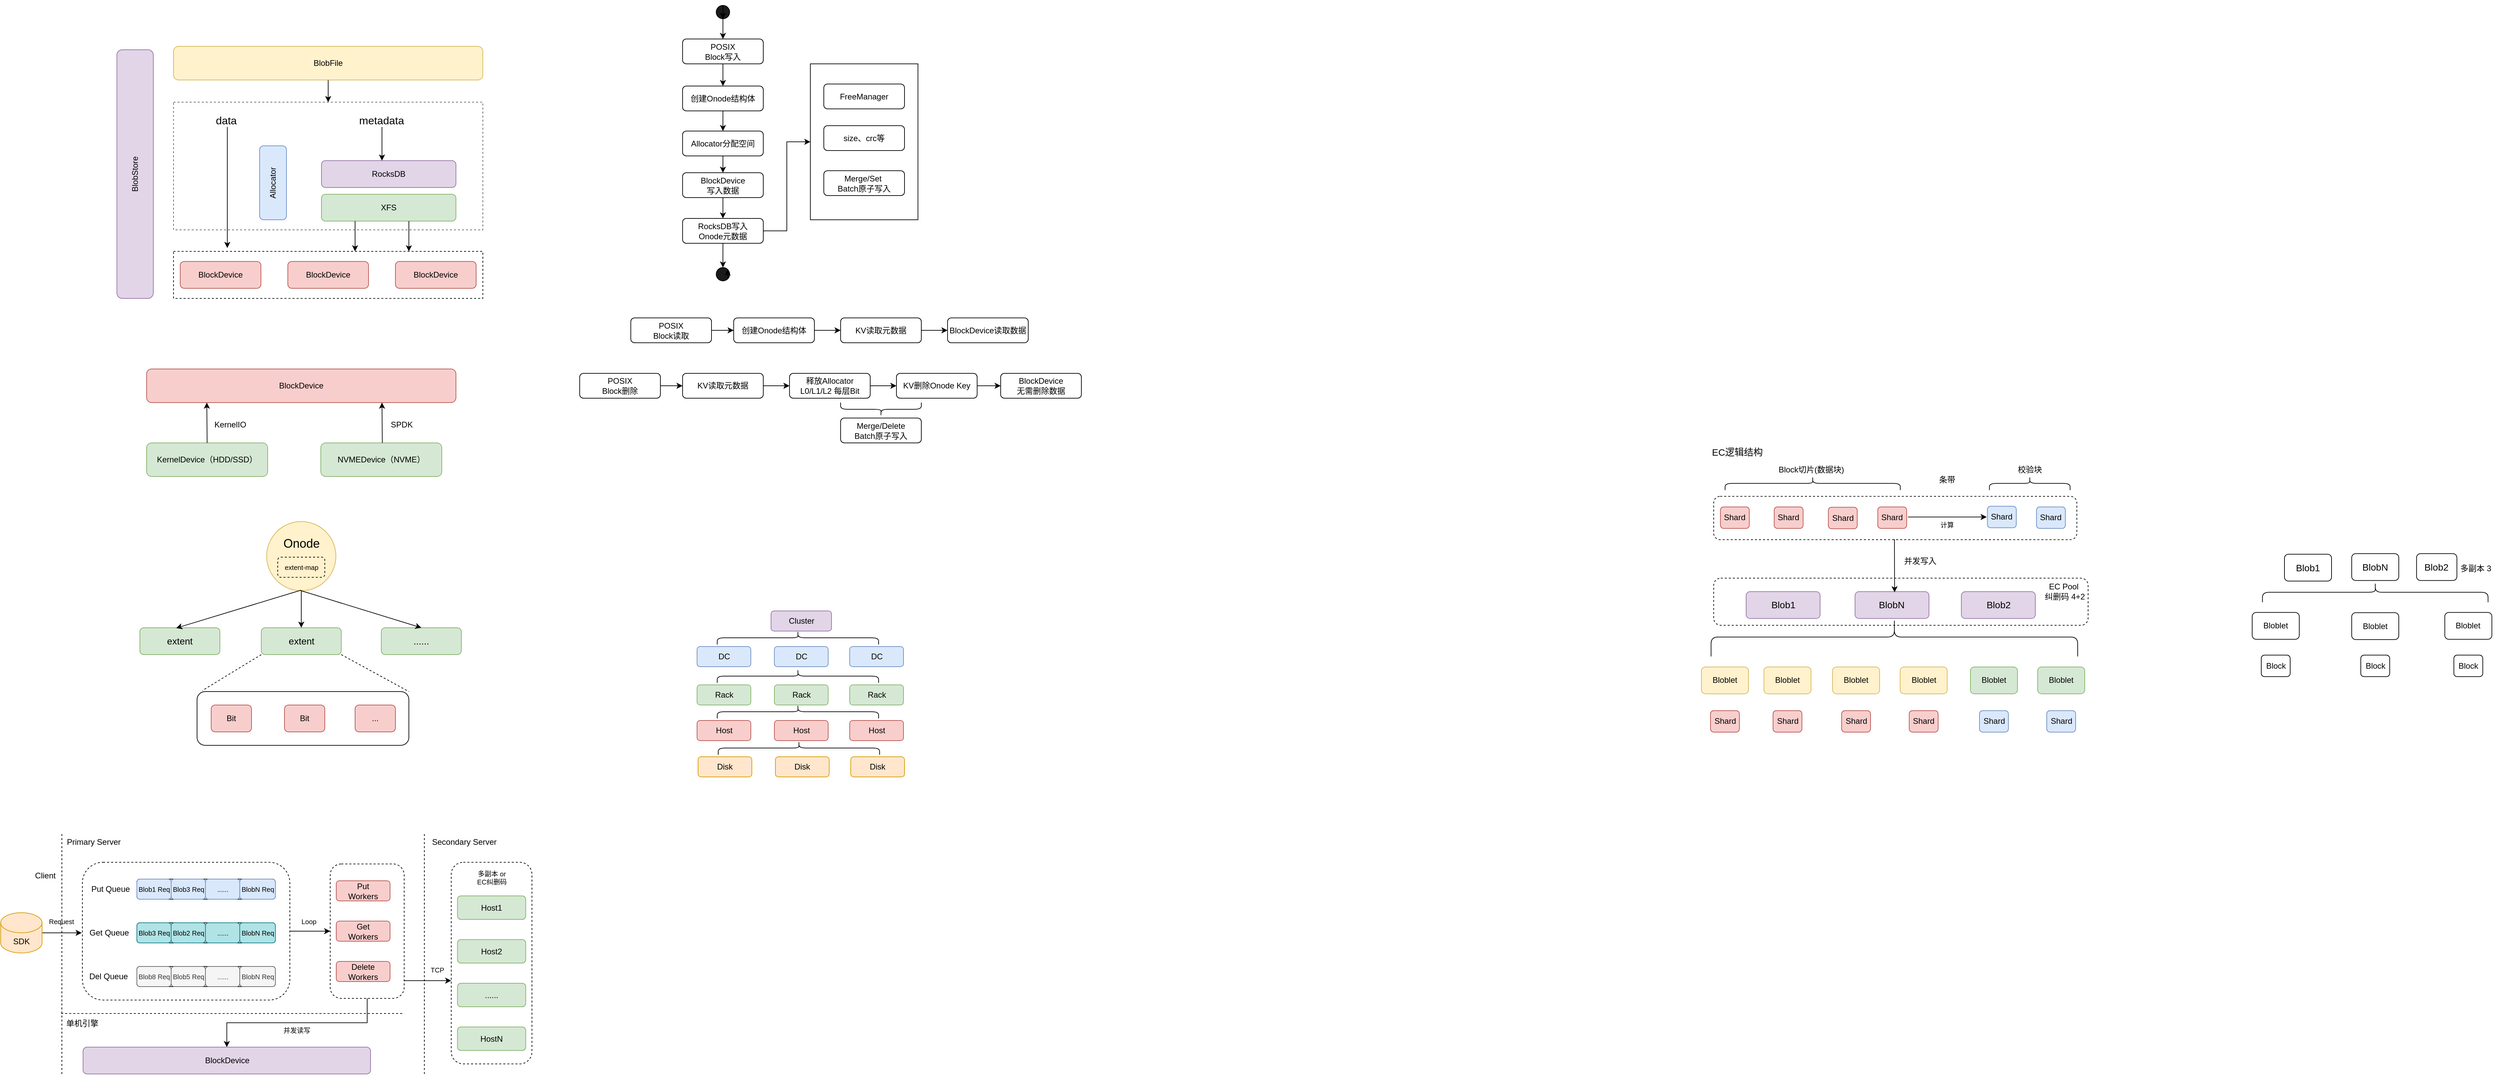 <mxfile version="24.7.1" type="github">
  <diagram name="第 1 页" id="hEk644xWBqWTwLnJDk1-">
    <mxGraphModel dx="1912" dy="1209" grid="0" gridSize="10" guides="1" tooltips="1" connect="1" arrows="1" fold="1" page="1" pageScale="1" pageWidth="827" pageHeight="1169" math="0" shadow="0">
      <root>
        <mxCell id="0" />
        <mxCell id="1" parent="0" />
        <mxCell id="mA4usco_O7YDniZOFgtf-1" value="BlockDevice" style="rounded=1;whiteSpace=wrap;html=1;fillColor=#f8cecc;strokeColor=#b85450;" parent="1" vertex="1">
          <mxGeometry x="280" y="400" width="120" height="40" as="geometry" />
        </mxCell>
        <mxCell id="mA4usco_O7YDniZOFgtf-3" value="BlockDevice" style="rounded=1;whiteSpace=wrap;html=1;fillColor=#f8cecc;strokeColor=#b85450;" parent="1" vertex="1">
          <mxGeometry x="440" y="400" width="120" height="40" as="geometry" />
        </mxCell>
        <mxCell id="mA4usco_O7YDniZOFgtf-4" value="BlockDevice" style="rounded=1;whiteSpace=wrap;html=1;fillColor=#f8cecc;strokeColor=#b85450;" parent="1" vertex="1">
          <mxGeometry x="600" y="400" width="120" height="40" as="geometry" />
        </mxCell>
        <mxCell id="mA4usco_O7YDniZOFgtf-5" value="" style="rounded=0;whiteSpace=wrap;html=1;fillColor=none;dashed=1;" parent="1" vertex="1">
          <mxGeometry x="270" y="385" width="460" height="70" as="geometry" />
        </mxCell>
        <mxCell id="mA4usco_O7YDniZOFgtf-6" value="" style="endArrow=classic;html=1;rounded=0;" parent="1" edge="1">
          <mxGeometry width="50" height="50" relative="1" as="geometry">
            <mxPoint x="350" y="200" as="sourcePoint" />
            <mxPoint x="350" y="380" as="targetPoint" />
          </mxGeometry>
        </mxCell>
        <mxCell id="mA4usco_O7YDniZOFgtf-7" value="Allocator" style="rounded=1;whiteSpace=wrap;html=1;fillColor=#dae8fc;strokeColor=#6c8ebf;rotation=-90;" parent="1" vertex="1">
          <mxGeometry x="363" y="263" width="110" height="40" as="geometry" />
        </mxCell>
        <mxCell id="mA4usco_O7YDniZOFgtf-9" value="RocksDB" style="rounded=1;whiteSpace=wrap;html=1;fillColor=#e1d5e7;strokeColor=#9673a6;" parent="1" vertex="1">
          <mxGeometry x="490" y="250" width="200" height="40" as="geometry" />
        </mxCell>
        <mxCell id="mA4usco_O7YDniZOFgtf-10" value="XFS" style="rounded=1;whiteSpace=wrap;html=1;fillColor=#d5e8d4;strokeColor=#82b366;" parent="1" vertex="1">
          <mxGeometry x="490" y="300" width="200" height="40" as="geometry" />
        </mxCell>
        <mxCell id="mA4usco_O7YDniZOFgtf-13" value="" style="endArrow=classic;html=1;rounded=0;" parent="1" edge="1">
          <mxGeometry width="50" height="50" relative="1" as="geometry">
            <mxPoint x="540" y="340" as="sourcePoint" />
            <mxPoint x="540" y="385" as="targetPoint" />
          </mxGeometry>
        </mxCell>
        <mxCell id="mA4usco_O7YDniZOFgtf-14" value="" style="endArrow=classic;html=1;rounded=0;" parent="1" edge="1">
          <mxGeometry width="50" height="50" relative="1" as="geometry">
            <mxPoint x="620" y="340" as="sourcePoint" />
            <mxPoint x="620" y="385" as="targetPoint" />
          </mxGeometry>
        </mxCell>
        <mxCell id="mA4usco_O7YDniZOFgtf-15" value="" style="endArrow=classic;html=1;rounded=0;" parent="1" edge="1">
          <mxGeometry width="50" height="50" relative="1" as="geometry">
            <mxPoint x="580" y="200" as="sourcePoint" />
            <mxPoint x="580" y="250" as="targetPoint" />
          </mxGeometry>
        </mxCell>
        <mxCell id="mA4usco_O7YDniZOFgtf-16" value="metadata" style="text;html=1;align=center;verticalAlign=middle;resizable=0;points=[];autosize=1;strokeColor=none;fillColor=none;fontSize=16;" parent="1" vertex="1">
          <mxGeometry x="534" y="175" width="90" height="30" as="geometry" />
        </mxCell>
        <mxCell id="mA4usco_O7YDniZOFgtf-17" value="data" style="text;html=1;align=center;verticalAlign=middle;resizable=0;points=[];autosize=1;strokeColor=none;fillColor=none;fontSize=16;" parent="1" vertex="1">
          <mxGeometry x="323" y="175" width="50" height="30" as="geometry" />
        </mxCell>
        <mxCell id="mA4usco_O7YDniZOFgtf-18" value="" style="rounded=0;whiteSpace=wrap;html=1;fillColor=none;dashed=1;fontColor=#333333;strokeColor=#666666;" parent="1" vertex="1">
          <mxGeometry x="270" y="163" width="460" height="190" as="geometry" />
        </mxCell>
        <mxCell id="mA4usco_O7YDniZOFgtf-21" value="" style="edgeStyle=orthogonalEdgeStyle;rounded=0;orthogonalLoop=1;jettySize=auto;html=1;" parent="1" source="mA4usco_O7YDniZOFgtf-19" target="mA4usco_O7YDniZOFgtf-18" edge="1">
          <mxGeometry relative="1" as="geometry" />
        </mxCell>
        <mxCell id="mA4usco_O7YDniZOFgtf-19" value="BlobFile" style="rounded=1;whiteSpace=wrap;html=1;fillColor=#fff2cc;strokeColor=#d6b656;" parent="1" vertex="1">
          <mxGeometry x="270" y="80" width="460" height="50" as="geometry" />
        </mxCell>
        <mxCell id="mA4usco_O7YDniZOFgtf-42" value="BlobStore" style="rounded=1;whiteSpace=wrap;html=1;rotation=-90;fillColor=#e1d5e7;strokeColor=#9673a6;" parent="1" vertex="1">
          <mxGeometry x="27.88" y="242.88" width="370" height="54.25" as="geometry" />
        </mxCell>
        <mxCell id="uBYIenyCoJej_w_-4nAD-5" value="BlockDevice" style="rounded=1;whiteSpace=wrap;html=1;fillColor=#f8cecc;strokeColor=#b85450;" parent="1" vertex="1">
          <mxGeometry x="230" y="560" width="460" height="50" as="geometry" />
        </mxCell>
        <mxCell id="uBYIenyCoJej_w_-4nAD-6" value="KernelDevice（HDD/SSD）" style="rounded=1;whiteSpace=wrap;html=1;fillColor=#d5e8d4;strokeColor=#82b366;" parent="1" vertex="1">
          <mxGeometry x="230" y="670" width="180" height="50" as="geometry" />
        </mxCell>
        <mxCell id="uBYIenyCoJej_w_-4nAD-7" value="NVMEDevice（NVME）" style="rounded=1;whiteSpace=wrap;html=1;fillColor=#d5e8d4;strokeColor=#82b366;" parent="1" vertex="1">
          <mxGeometry x="489" y="670" width="180" height="50" as="geometry" />
        </mxCell>
        <mxCell id="uBYIenyCoJej_w_-4nAD-12" value="" style="endArrow=classic;html=1;rounded=0;" parent="1" edge="1">
          <mxGeometry width="50" height="50" relative="1" as="geometry">
            <mxPoint x="320" y="670" as="sourcePoint" />
            <mxPoint x="319.5" y="610" as="targetPoint" />
          </mxGeometry>
        </mxCell>
        <mxCell id="uBYIenyCoJej_w_-4nAD-13" value="KernelIO" style="text;html=1;align=center;verticalAlign=middle;resizable=0;points=[];autosize=1;strokeColor=none;fillColor=none;" parent="1" vertex="1">
          <mxGeometry x="321" y="630" width="65" height="26" as="geometry" />
        </mxCell>
        <mxCell id="uBYIenyCoJej_w_-4nAD-14" value="" style="endArrow=classic;html=1;rounded=0;" parent="1" edge="1">
          <mxGeometry width="50" height="50" relative="1" as="geometry">
            <mxPoint x="580.5" y="670" as="sourcePoint" />
            <mxPoint x="580" y="610" as="targetPoint" />
          </mxGeometry>
        </mxCell>
        <mxCell id="uBYIenyCoJej_w_-4nAD-15" value="SPDK" style="text;html=1;align=center;verticalAlign=middle;resizable=0;points=[];autosize=1;strokeColor=none;fillColor=none;" parent="1" vertex="1">
          <mxGeometry x="579" y="628" width="60" height="30" as="geometry" />
        </mxCell>
        <mxCell id="uBYIenyCoJej_w_-4nAD-18" value="" style="ellipse;whiteSpace=wrap;html=1;aspect=fixed;fillColor=#fff2cc;strokeColor=#d6b656;" parent="1" vertex="1">
          <mxGeometry x="408.5" y="787" width="103" height="103" as="geometry" />
        </mxCell>
        <mxCell id="uBYIenyCoJej_w_-4nAD-19" value="extent-map" style="text;html=1;align=center;verticalAlign=middle;resizable=0;points=[];autosize=1;strokeColor=default;fillColor=none;dashed=1;fontSize=10;rounded=1;" parent="1" vertex="1">
          <mxGeometry x="425" y="840" width="70" height="30" as="geometry" />
        </mxCell>
        <mxCell id="uBYIenyCoJej_w_-4nAD-21" value="extent" style="rounded=1;whiteSpace=wrap;html=1;fontSize=14;fillColor=#d5e8d4;strokeColor=#82b366;" parent="1" vertex="1">
          <mxGeometry x="220" y="945" width="119" height="40" as="geometry" />
        </mxCell>
        <mxCell id="uBYIenyCoJej_w_-4nAD-22" value="extent" style="rounded=1;whiteSpace=wrap;html=1;fontSize=14;fillColor=#d5e8d4;strokeColor=#82b366;" parent="1" vertex="1">
          <mxGeometry x="400.5" y="945" width="119" height="40" as="geometry" />
        </mxCell>
        <mxCell id="uBYIenyCoJej_w_-4nAD-23" value="......" style="rounded=1;whiteSpace=wrap;html=1;fontSize=14;fillColor=#d5e8d4;strokeColor=#82b366;" parent="1" vertex="1">
          <mxGeometry x="579" y="945" width="119" height="40" as="geometry" />
        </mxCell>
        <mxCell id="uBYIenyCoJej_w_-4nAD-24" value="" style="endArrow=classic;html=1;rounded=0;entryX=0.454;entryY=0.013;entryDx=0;entryDy=0;entryPerimeter=0;" parent="1" target="uBYIenyCoJej_w_-4nAD-21" edge="1">
          <mxGeometry width="50" height="50" relative="1" as="geometry">
            <mxPoint x="460" y="889" as="sourcePoint" />
            <mxPoint x="530" y="800" as="targetPoint" />
          </mxGeometry>
        </mxCell>
        <mxCell id="uBYIenyCoJej_w_-4nAD-25" value="" style="endArrow=classic;html=1;rounded=0;exitX=0.5;exitY=1;exitDx=0;exitDy=0;" parent="1" source="uBYIenyCoJej_w_-4nAD-18" target="uBYIenyCoJej_w_-4nAD-22" edge="1">
          <mxGeometry width="50" height="50" relative="1" as="geometry">
            <mxPoint x="480" y="850" as="sourcePoint" />
            <mxPoint x="530" y="800" as="targetPoint" />
          </mxGeometry>
        </mxCell>
        <mxCell id="uBYIenyCoJej_w_-4nAD-26" value="" style="endArrow=classic;html=1;rounded=0;entryX=0.5;entryY=0;entryDx=0;entryDy=0;exitX=0.5;exitY=1;exitDx=0;exitDy=0;" parent="1" source="uBYIenyCoJej_w_-4nAD-18" target="uBYIenyCoJej_w_-4nAD-23" edge="1">
          <mxGeometry width="50" height="50" relative="1" as="geometry">
            <mxPoint x="480" y="850" as="sourcePoint" />
            <mxPoint x="530" y="800" as="targetPoint" />
          </mxGeometry>
        </mxCell>
        <mxCell id="uBYIenyCoJej_w_-4nAD-27" value="" style="rounded=1;whiteSpace=wrap;html=1;fillColor=none;" parent="1" vertex="1">
          <mxGeometry x="305" y="1040" width="315" height="80" as="geometry" />
        </mxCell>
        <mxCell id="uBYIenyCoJej_w_-4nAD-28" style="edgeStyle=orthogonalEdgeStyle;rounded=0;orthogonalLoop=1;jettySize=auto;html=1;exitX=0.5;exitY=1;exitDx=0;exitDy=0;" parent="1" source="uBYIenyCoJej_w_-4nAD-27" target="uBYIenyCoJej_w_-4nAD-27" edge="1">
          <mxGeometry relative="1" as="geometry" />
        </mxCell>
        <mxCell id="uBYIenyCoJej_w_-4nAD-29" value="Bit" style="rounded=1;whiteSpace=wrap;html=1;fillColor=#f8cecc;strokeColor=#b85450;" parent="1" vertex="1">
          <mxGeometry x="326" y="1060" width="60" height="40" as="geometry" />
        </mxCell>
        <mxCell id="uBYIenyCoJej_w_-4nAD-30" value="Bit" style="rounded=1;whiteSpace=wrap;html=1;fillColor=#f8cecc;strokeColor=#b85450;" parent="1" vertex="1">
          <mxGeometry x="435" y="1060" width="60" height="40" as="geometry" />
        </mxCell>
        <mxCell id="uBYIenyCoJej_w_-4nAD-31" value="..." style="rounded=1;whiteSpace=wrap;html=1;fillColor=#f8cecc;strokeColor=#b85450;" parent="1" vertex="1">
          <mxGeometry x="540" y="1060" width="60" height="40" as="geometry" />
        </mxCell>
        <mxCell id="uBYIenyCoJej_w_-4nAD-32" value="" style="endArrow=none;html=1;rounded=0;entryX=0.025;entryY=-0.019;entryDx=0;entryDy=0;entryPerimeter=0;exitX=0;exitY=1;exitDx=0;exitDy=0;dashed=1;" parent="1" source="uBYIenyCoJej_w_-4nAD-22" target="uBYIenyCoJej_w_-4nAD-27" edge="1">
          <mxGeometry width="50" height="50" relative="1" as="geometry">
            <mxPoint x="480" y="850" as="sourcePoint" />
            <mxPoint x="530" y="800" as="targetPoint" />
          </mxGeometry>
        </mxCell>
        <mxCell id="uBYIenyCoJej_w_-4nAD-33" value="" style="endArrow=none;html=1;rounded=0;entryX=1;entryY=0;entryDx=0;entryDy=0;exitX=1;exitY=1;exitDx=0;exitDy=0;dashed=1;" parent="1" source="uBYIenyCoJej_w_-4nAD-22" target="uBYIenyCoJej_w_-4nAD-27" edge="1">
          <mxGeometry width="50" height="50" relative="1" as="geometry">
            <mxPoint x="480" y="850" as="sourcePoint" />
            <mxPoint x="530" y="800" as="targetPoint" />
          </mxGeometry>
        </mxCell>
        <mxCell id="uBYIenyCoJej_w_-4nAD-34" value="Onode" style="text;html=1;align=center;verticalAlign=middle;resizable=0;points=[];autosize=1;strokeColor=none;fillColor=none;fontSize=18;" parent="1" vertex="1">
          <mxGeometry x="420" y="800" width="80" height="40" as="geometry" />
        </mxCell>
        <mxCell id="uBYIenyCoJej_w_-4nAD-37" value="" style="edgeStyle=orthogonalEdgeStyle;rounded=0;orthogonalLoop=1;jettySize=auto;html=1;" parent="1" source="uBYIenyCoJej_w_-4nAD-35" target="uBYIenyCoJej_w_-4nAD-36" edge="1">
          <mxGeometry relative="1" as="geometry" />
        </mxCell>
        <mxCell id="uBYIenyCoJej_w_-4nAD-35" value="POSIX&lt;div&gt;Block写入&lt;/div&gt;" style="rounded=1;whiteSpace=wrap;html=1;fillColor=none;" parent="1" vertex="1">
          <mxGeometry x="1027" y="69.01" width="120" height="37" as="geometry" />
        </mxCell>
        <mxCell id="uBYIenyCoJej_w_-4nAD-41" value="" style="edgeStyle=orthogonalEdgeStyle;rounded=0;orthogonalLoop=1;jettySize=auto;html=1;" parent="1" source="uBYIenyCoJej_w_-4nAD-36" target="uBYIenyCoJej_w_-4nAD-40" edge="1">
          <mxGeometry relative="1" as="geometry" />
        </mxCell>
        <mxCell id="uBYIenyCoJej_w_-4nAD-36" value="创建Onode结构体" style="rounded=1;whiteSpace=wrap;html=1;fillColor=none;" parent="1" vertex="1">
          <mxGeometry x="1027" y="139.01" width="120" height="37" as="geometry" />
        </mxCell>
        <mxCell id="uBYIenyCoJej_w_-4nAD-43" value="" style="edgeStyle=orthogonalEdgeStyle;rounded=0;orthogonalLoop=1;jettySize=auto;html=1;" parent="1" source="uBYIenyCoJej_w_-4nAD-38" target="uBYIenyCoJej_w_-4nAD-39" edge="1">
          <mxGeometry relative="1" as="geometry" />
        </mxCell>
        <mxCell id="uBYIenyCoJej_w_-4nAD-38" value="BlockDevice&lt;div&gt;写入数据&lt;/div&gt;" style="rounded=1;whiteSpace=wrap;html=1;fillColor=none;" parent="1" vertex="1">
          <mxGeometry x="1027" y="268.01" width="120" height="37" as="geometry" />
        </mxCell>
        <mxCell id="uBYIenyCoJej_w_-4nAD-50" value="" style="edgeStyle=orthogonalEdgeStyle;rounded=0;orthogonalLoop=1;jettySize=auto;html=1;" parent="1" source="uBYIenyCoJej_w_-4nAD-39" target="uBYIenyCoJej_w_-4nAD-49" edge="1">
          <mxGeometry relative="1" as="geometry" />
        </mxCell>
        <mxCell id="uBYIenyCoJej_w_-4nAD-56" value="" style="edgeStyle=orthogonalEdgeStyle;rounded=0;orthogonalLoop=1;jettySize=auto;html=1;" parent="1" source="uBYIenyCoJej_w_-4nAD-39" target="uBYIenyCoJej_w_-4nAD-55" edge="1">
          <mxGeometry relative="1" as="geometry" />
        </mxCell>
        <mxCell id="uBYIenyCoJej_w_-4nAD-39" value="RocksDB写入&lt;div&gt;Onode元数据&lt;/div&gt;" style="rounded=1;whiteSpace=wrap;html=1;fillColor=none;" parent="1" vertex="1">
          <mxGeometry x="1027" y="336.01" width="120" height="37" as="geometry" />
        </mxCell>
        <mxCell id="uBYIenyCoJej_w_-4nAD-42" value="" style="edgeStyle=orthogonalEdgeStyle;rounded=0;orthogonalLoop=1;jettySize=auto;html=1;" parent="1" source="uBYIenyCoJej_w_-4nAD-40" target="uBYIenyCoJej_w_-4nAD-38" edge="1">
          <mxGeometry relative="1" as="geometry" />
        </mxCell>
        <mxCell id="uBYIenyCoJej_w_-4nAD-40" value="Allocator分配空间" style="rounded=1;whiteSpace=wrap;html=1;fillColor=none;" parent="1" vertex="1">
          <mxGeometry x="1027" y="206.01" width="120" height="37" as="geometry" />
        </mxCell>
        <mxCell id="uBYIenyCoJej_w_-4nAD-48" style="edgeStyle=orthogonalEdgeStyle;rounded=0;orthogonalLoop=1;jettySize=auto;html=1;exitX=0.5;exitY=1;exitDx=0;exitDy=0;entryX=0.5;entryY=0;entryDx=0;entryDy=0;" parent="1" source="uBYIenyCoJej_w_-4nAD-44" target="uBYIenyCoJej_w_-4nAD-35" edge="1">
          <mxGeometry relative="1" as="geometry" />
        </mxCell>
        <mxCell id="uBYIenyCoJej_w_-4nAD-44" value="" style="ellipse;whiteSpace=wrap;html=1;aspect=fixed;fillColor=#1A1A1A;" parent="1" vertex="1">
          <mxGeometry x="1077" y="19.01" width="20" height="20" as="geometry" />
        </mxCell>
        <mxCell id="uBYIenyCoJej_w_-4nAD-45" style="edgeStyle=orthogonalEdgeStyle;rounded=0;orthogonalLoop=1;jettySize=auto;html=1;exitX=0.5;exitY=0;exitDx=0;exitDy=0;entryX=0.5;entryY=1;entryDx=0;entryDy=0;" parent="1" source="uBYIenyCoJej_w_-4nAD-44" target="uBYIenyCoJej_w_-4nAD-44" edge="1">
          <mxGeometry relative="1" as="geometry">
            <Array as="points">
              <mxPoint x="1087" y="39.01" />
              <mxPoint x="1087" y="39.01" />
            </Array>
          </mxGeometry>
        </mxCell>
        <mxCell id="uBYIenyCoJej_w_-4nAD-49" value="" style="ellipse;whiteSpace=wrap;html=1;aspect=fixed;fillColor=#1A1A1A;" parent="1" vertex="1">
          <mxGeometry x="1077" y="409.01" width="20" height="20" as="geometry" />
        </mxCell>
        <mxCell id="uBYIenyCoJej_w_-4nAD-51" style="edgeStyle=orthogonalEdgeStyle;rounded=0;orthogonalLoop=1;jettySize=auto;html=1;exitX=1;exitY=1;exitDx=0;exitDy=0;entryX=1;entryY=0;entryDx=0;entryDy=0;" parent="1" source="uBYIenyCoJej_w_-4nAD-49" target="uBYIenyCoJej_w_-4nAD-49" edge="1">
          <mxGeometry relative="1" as="geometry" />
        </mxCell>
        <mxCell id="uBYIenyCoJej_w_-4nAD-52" value="FreeManager" style="rounded=1;whiteSpace=wrap;html=1;fillColor=none;" parent="1" vertex="1">
          <mxGeometry x="1237" y="136.01" width="120" height="37" as="geometry" />
        </mxCell>
        <mxCell id="uBYIenyCoJej_w_-4nAD-53" value="size、crc等" style="rounded=1;whiteSpace=wrap;html=1;fillColor=none;" parent="1" vertex="1">
          <mxGeometry x="1237" y="198.01" width="120" height="37" as="geometry" />
        </mxCell>
        <mxCell id="uBYIenyCoJej_w_-4nAD-54" value="Merge/Set&amp;nbsp;&lt;div&gt;Batch原子写入&lt;/div&gt;" style="rounded=1;whiteSpace=wrap;html=1;fillColor=none;" parent="1" vertex="1">
          <mxGeometry x="1237" y="265.01" width="120" height="37" as="geometry" />
        </mxCell>
        <mxCell id="uBYIenyCoJej_w_-4nAD-55" value="" style="rounded=0;whiteSpace=wrap;html=1;fillColor=none;" parent="1" vertex="1">
          <mxGeometry x="1217" y="106.01" width="160" height="232" as="geometry" />
        </mxCell>
        <mxCell id="uBYIenyCoJej_w_-4nAD-61" value="" style="edgeStyle=orthogonalEdgeStyle;rounded=0;orthogonalLoop=1;jettySize=auto;html=1;" parent="1" source="uBYIenyCoJej_w_-4nAD-57" target="uBYIenyCoJej_w_-4nAD-58" edge="1">
          <mxGeometry relative="1" as="geometry" />
        </mxCell>
        <mxCell id="uBYIenyCoJej_w_-4nAD-57" value="POSIX&lt;div&gt;Block读取&lt;/div&gt;" style="rounded=1;whiteSpace=wrap;html=1;fillColor=none;" parent="1" vertex="1">
          <mxGeometry x="950" y="484.01" width="120" height="37" as="geometry" />
        </mxCell>
        <mxCell id="uBYIenyCoJej_w_-4nAD-62" value="" style="edgeStyle=orthogonalEdgeStyle;rounded=0;orthogonalLoop=1;jettySize=auto;html=1;" parent="1" source="uBYIenyCoJej_w_-4nAD-58" target="uBYIenyCoJej_w_-4nAD-59" edge="1">
          <mxGeometry relative="1" as="geometry" />
        </mxCell>
        <mxCell id="uBYIenyCoJej_w_-4nAD-58" value="创建Onode结构体" style="rounded=1;whiteSpace=wrap;html=1;fillColor=none;" parent="1" vertex="1">
          <mxGeometry x="1103" y="484.01" width="120" height="37" as="geometry" />
        </mxCell>
        <mxCell id="uBYIenyCoJej_w_-4nAD-63" value="" style="edgeStyle=orthogonalEdgeStyle;rounded=0;orthogonalLoop=1;jettySize=auto;html=1;" parent="1" source="uBYIenyCoJej_w_-4nAD-59" target="uBYIenyCoJej_w_-4nAD-60" edge="1">
          <mxGeometry relative="1" as="geometry" />
        </mxCell>
        <mxCell id="uBYIenyCoJej_w_-4nAD-59" value="KV读取元数据" style="rounded=1;whiteSpace=wrap;html=1;fillColor=none;" parent="1" vertex="1">
          <mxGeometry x="1262" y="484.01" width="120" height="37" as="geometry" />
        </mxCell>
        <mxCell id="uBYIenyCoJej_w_-4nAD-60" value="BlockDevice读取数据" style="rounded=1;whiteSpace=wrap;html=1;fillColor=none;" parent="1" vertex="1">
          <mxGeometry x="1421" y="484.01" width="120" height="37" as="geometry" />
        </mxCell>
        <mxCell id="qF25KTgNBB7xR8GcAoYN-1" value="Cluster" style="rounded=1;whiteSpace=wrap;html=1;fillColor=#e1d5e7;strokeColor=#9673a6;" parent="1" vertex="1">
          <mxGeometry x="1158.5" y="920" width="90" height="30" as="geometry" />
        </mxCell>
        <mxCell id="qF25KTgNBB7xR8GcAoYN-2" value="DC" style="rounded=1;whiteSpace=wrap;html=1;fillColor=#dae8fc;strokeColor=#6c8ebf;" parent="1" vertex="1">
          <mxGeometry x="1048.5" y="973" width="80" height="30" as="geometry" />
        </mxCell>
        <mxCell id="qF25KTgNBB7xR8GcAoYN-4" value="DC" style="rounded=1;whiteSpace=wrap;html=1;fillColor=#dae8fc;strokeColor=#6c8ebf;" parent="1" vertex="1">
          <mxGeometry x="1163.5" y="973" width="80" height="30" as="geometry" />
        </mxCell>
        <mxCell id="qF25KTgNBB7xR8GcAoYN-5" value="DC" style="rounded=1;whiteSpace=wrap;html=1;fillColor=#dae8fc;strokeColor=#6c8ebf;" parent="1" vertex="1">
          <mxGeometry x="1275.5" y="973" width="80" height="30" as="geometry" />
        </mxCell>
        <mxCell id="qF25KTgNBB7xR8GcAoYN-6" value="" style="shape=curlyBracket;whiteSpace=wrap;html=1;rounded=1;labelPosition=left;verticalLabelPosition=middle;align=right;verticalAlign=middle;rotation=90;" parent="1" vertex="1">
          <mxGeometry x="1188.5" y="840" width="20" height="240" as="geometry" />
        </mxCell>
        <mxCell id="qF25KTgNBB7xR8GcAoYN-7" value="Rack" style="rounded=1;whiteSpace=wrap;html=1;fillColor=#d5e8d4;strokeColor=#82b366;" parent="1" vertex="1">
          <mxGeometry x="1048.5" y="1030" width="80" height="30" as="geometry" />
        </mxCell>
        <mxCell id="qF25KTgNBB7xR8GcAoYN-8" value="Rack" style="rounded=1;whiteSpace=wrap;html=1;fillColor=#d5e8d4;strokeColor=#82b366;" parent="1" vertex="1">
          <mxGeometry x="1163.5" y="1030" width="80" height="30" as="geometry" />
        </mxCell>
        <mxCell id="qF25KTgNBB7xR8GcAoYN-9" value="Rack" style="rounded=1;whiteSpace=wrap;html=1;fillColor=#d5e8d4;strokeColor=#82b366;" parent="1" vertex="1">
          <mxGeometry x="1275.5" y="1030" width="80" height="30" as="geometry" />
        </mxCell>
        <mxCell id="qF25KTgNBB7xR8GcAoYN-10" value="" style="shape=curlyBracket;whiteSpace=wrap;html=1;rounded=1;labelPosition=left;verticalLabelPosition=middle;align=right;verticalAlign=middle;rotation=90;" parent="1" vertex="1">
          <mxGeometry x="1188.5" y="897" width="20" height="240" as="geometry" />
        </mxCell>
        <mxCell id="qF25KTgNBB7xR8GcAoYN-11" value="Host" style="rounded=1;whiteSpace=wrap;html=1;fillColor=#f8cecc;strokeColor=#b85450;" parent="1" vertex="1">
          <mxGeometry x="1048.5" y="1083" width="80" height="30" as="geometry" />
        </mxCell>
        <mxCell id="qF25KTgNBB7xR8GcAoYN-12" value="Host" style="rounded=1;whiteSpace=wrap;html=1;fillColor=#f8cecc;strokeColor=#b85450;" parent="1" vertex="1">
          <mxGeometry x="1163.5" y="1083" width="80" height="30" as="geometry" />
        </mxCell>
        <mxCell id="qF25KTgNBB7xR8GcAoYN-13" value="Host" style="rounded=1;whiteSpace=wrap;html=1;fillColor=#f8cecc;strokeColor=#b85450;" parent="1" vertex="1">
          <mxGeometry x="1275.5" y="1083" width="80" height="30" as="geometry" />
        </mxCell>
        <mxCell id="qF25KTgNBB7xR8GcAoYN-14" value="" style="shape=curlyBracket;whiteSpace=wrap;html=1;rounded=1;labelPosition=left;verticalLabelPosition=middle;align=right;verticalAlign=middle;rotation=90;" parent="1" vertex="1">
          <mxGeometry x="1188.5" y="950" width="20" height="240" as="geometry" />
        </mxCell>
        <mxCell id="qF25KTgNBB7xR8GcAoYN-15" value="Disk" style="rounded=1;whiteSpace=wrap;html=1;fillColor=#ffe6cc;strokeColor=#d79b00;" parent="1" vertex="1">
          <mxGeometry x="1050" y="1137" width="80" height="30" as="geometry" />
        </mxCell>
        <mxCell id="qF25KTgNBB7xR8GcAoYN-16" value="Disk" style="rounded=1;whiteSpace=wrap;html=1;fillColor=#ffe6cc;strokeColor=#d79b00;" parent="1" vertex="1">
          <mxGeometry x="1165" y="1137" width="80" height="30" as="geometry" />
        </mxCell>
        <mxCell id="qF25KTgNBB7xR8GcAoYN-17" value="Disk" style="rounded=1;whiteSpace=wrap;html=1;fillColor=#ffe6cc;strokeColor=#d79b00;" parent="1" vertex="1">
          <mxGeometry x="1277" y="1137" width="80" height="30" as="geometry" />
        </mxCell>
        <mxCell id="qF25KTgNBB7xR8GcAoYN-18" value="" style="shape=curlyBracket;whiteSpace=wrap;html=1;rounded=1;labelPosition=left;verticalLabelPosition=middle;align=right;verticalAlign=middle;rotation=90;" parent="1" vertex="1">
          <mxGeometry x="1190" y="1004" width="20" height="240" as="geometry" />
        </mxCell>
        <mxCell id="qF25KTgNBB7xR8GcAoYN-19" value="" style="edgeStyle=orthogonalEdgeStyle;rounded=0;orthogonalLoop=1;jettySize=auto;html=1;" parent="1" source="qF25KTgNBB7xR8GcAoYN-20" target="qF25KTgNBB7xR8GcAoYN-22" edge="1">
          <mxGeometry relative="1" as="geometry" />
        </mxCell>
        <mxCell id="qF25KTgNBB7xR8GcAoYN-20" value="POSIX&lt;div&gt;Block删除&lt;/div&gt;" style="rounded=1;whiteSpace=wrap;html=1;fillColor=none;" parent="1" vertex="1">
          <mxGeometry x="874" y="566.5" width="120" height="37" as="geometry" />
        </mxCell>
        <mxCell id="qF25KTgNBB7xR8GcAoYN-21" value="" style="edgeStyle=orthogonalEdgeStyle;rounded=0;orthogonalLoop=1;jettySize=auto;html=1;" parent="1" source="qF25KTgNBB7xR8GcAoYN-22" target="qF25KTgNBB7xR8GcAoYN-24" edge="1">
          <mxGeometry relative="1" as="geometry" />
        </mxCell>
        <mxCell id="qF25KTgNBB7xR8GcAoYN-22" value="KV读取元数据" style="rounded=1;whiteSpace=wrap;html=1;fillColor=none;" parent="1" vertex="1">
          <mxGeometry x="1027" y="566.5" width="120" height="37" as="geometry" />
        </mxCell>
        <mxCell id="qF25KTgNBB7xR8GcAoYN-23" value="" style="edgeStyle=orthogonalEdgeStyle;rounded=0;orthogonalLoop=1;jettySize=auto;html=1;" parent="1" source="qF25KTgNBB7xR8GcAoYN-24" target="qF25KTgNBB7xR8GcAoYN-25" edge="1">
          <mxGeometry relative="1" as="geometry" />
        </mxCell>
        <mxCell id="qF25KTgNBB7xR8GcAoYN-24" value="释放Allocator&lt;div&gt;L0/L1/L2 每层Bit&lt;/div&gt;" style="rounded=1;whiteSpace=wrap;html=1;fillColor=none;" parent="1" vertex="1">
          <mxGeometry x="1186" y="566.5" width="120" height="37" as="geometry" />
        </mxCell>
        <mxCell id="qF25KTgNBB7xR8GcAoYN-30" value="" style="edgeStyle=orthogonalEdgeStyle;rounded=0;orthogonalLoop=1;jettySize=auto;html=1;" parent="1" source="qF25KTgNBB7xR8GcAoYN-25" target="qF25KTgNBB7xR8GcAoYN-27" edge="1">
          <mxGeometry relative="1" as="geometry" />
        </mxCell>
        <mxCell id="qF25KTgNBB7xR8GcAoYN-25" value="KV删除Onode Key" style="rounded=1;whiteSpace=wrap;html=1;fillColor=none;" parent="1" vertex="1">
          <mxGeometry x="1345" y="566.5" width="120" height="37" as="geometry" />
        </mxCell>
        <mxCell id="qF25KTgNBB7xR8GcAoYN-27" value="BlockDevice&lt;div&gt;无需删除数据&lt;/div&gt;" style="rounded=1;whiteSpace=wrap;html=1;fillColor=none;" parent="1" vertex="1">
          <mxGeometry x="1500" y="566.5" width="120" height="37" as="geometry" />
        </mxCell>
        <mxCell id="qF25KTgNBB7xR8GcAoYN-28" value="" style="shape=curlyBracket;whiteSpace=wrap;html=1;rounded=1;flipH=1;labelPosition=right;verticalLabelPosition=middle;align=left;verticalAlign=middle;rotation=90;" parent="1" vertex="1">
          <mxGeometry x="1312" y="560" width="20" height="120" as="geometry" />
        </mxCell>
        <mxCell id="qF25KTgNBB7xR8GcAoYN-29" value="Merge/Delete&lt;div&gt;Batch原子写入&lt;/div&gt;" style="rounded=1;whiteSpace=wrap;html=1;fillColor=none;" parent="1" vertex="1">
          <mxGeometry x="1262" y="633" width="120" height="37" as="geometry" />
        </mxCell>
        <mxCell id="u47Wq5W3U5I5WtXVGjhD-43" value="" style="edgeStyle=orthogonalEdgeStyle;rounded=0;orthogonalLoop=1;jettySize=auto;html=1;" edge="1" parent="1" source="u47Wq5W3U5I5WtXVGjhD-3" target="u47Wq5W3U5I5WtXVGjhD-41">
          <mxGeometry relative="1" as="geometry" />
        </mxCell>
        <mxCell id="u47Wq5W3U5I5WtXVGjhD-3" value="SDK" style="shape=cylinder3;whiteSpace=wrap;html=1;boundedLbl=1;backgroundOutline=1;size=15;fillColor=#ffe6cc;strokeColor=#d79b00;" vertex="1" parent="1">
          <mxGeometry x="13" y="1369" width="61.5" height="60" as="geometry" />
        </mxCell>
        <mxCell id="u47Wq5W3U5I5WtXVGjhD-4" value="Put&lt;br&gt;Workers" style="rounded=1;whiteSpace=wrap;html=1;fillColor=#f8cecc;strokeColor=#b85450;" vertex="1" parent="1">
          <mxGeometry x="512" y="1321.5" width="80" height="30" as="geometry" />
        </mxCell>
        <mxCell id="u47Wq5W3U5I5WtXVGjhD-5" value="&lt;div&gt;Get&lt;/div&gt;Workers" style="rounded=1;whiteSpace=wrap;html=1;fillColor=#f8cecc;strokeColor=#b85450;" vertex="1" parent="1">
          <mxGeometry x="512" y="1381.5" width="80" height="30" as="geometry" />
        </mxCell>
        <mxCell id="u47Wq5W3U5I5WtXVGjhD-6" value="&lt;div&gt;Delete&lt;/div&gt;Workers" style="rounded=1;whiteSpace=wrap;html=1;fillColor=#f8cecc;strokeColor=#b85450;" vertex="1" parent="1">
          <mxGeometry x="512" y="1441.5" width="80" height="30" as="geometry" />
        </mxCell>
        <mxCell id="u47Wq5W3U5I5WtXVGjhD-45" value="" style="edgeStyle=orthogonalEdgeStyle;rounded=0;orthogonalLoop=1;jettySize=auto;html=1;" edge="1" parent="1" source="u47Wq5W3U5I5WtXVGjhD-7" target="u47Wq5W3U5I5WtXVGjhD-11">
          <mxGeometry relative="1" as="geometry" />
        </mxCell>
        <mxCell id="u47Wq5W3U5I5WtXVGjhD-7" value="" style="rounded=1;whiteSpace=wrap;html=1;fillColor=none;dashed=1;" vertex="1" parent="1">
          <mxGeometry x="134.5" y="1294" width="308.5" height="205" as="geometry" />
        </mxCell>
        <mxCell id="u47Wq5W3U5I5WtXVGjhD-8" value="" style="rounded=1;whiteSpace=wrap;html=1;fillColor=none;" vertex="1" parent="1">
          <mxGeometry x="215.5" y="1319" width="206" height="30" as="geometry" />
        </mxCell>
        <mxCell id="u47Wq5W3U5I5WtXVGjhD-48" value="" style="edgeStyle=orthogonalEdgeStyle;rounded=0;orthogonalLoop=1;jettySize=auto;html=1;" edge="1" parent="1" source="u47Wq5W3U5I5WtXVGjhD-11" target="u47Wq5W3U5I5WtXVGjhD-47">
          <mxGeometry relative="1" as="geometry" />
        </mxCell>
        <mxCell id="u47Wq5W3U5I5WtXVGjhD-11" value="" style="rounded=1;whiteSpace=wrap;html=1;fillColor=none;dashed=1;" vertex="1" parent="1">
          <mxGeometry x="503" y="1296.5" width="110" height="200" as="geometry" />
        </mxCell>
        <mxCell id="u47Wq5W3U5I5WtXVGjhD-15" value="Blob1 Req" style="rounded=1;whiteSpace=wrap;html=1;fillColor=#dae8fc;fontSize=10;strokeColor=#6c8ebf;" vertex="1" parent="1">
          <mxGeometry x="215.5" y="1319" width="51" height="30" as="geometry" />
        </mxCell>
        <mxCell id="u47Wq5W3U5I5WtXVGjhD-17" value="Blob3 Req" style="rounded=1;whiteSpace=wrap;html=1;fillColor=#dae8fc;fontSize=10;strokeColor=#6c8ebf;" vertex="1" parent="1">
          <mxGeometry x="266.5" y="1319" width="51" height="30" as="geometry" />
        </mxCell>
        <mxCell id="u47Wq5W3U5I5WtXVGjhD-18" value="......" style="rounded=1;whiteSpace=wrap;html=1;fillColor=#dae8fc;fontSize=10;strokeColor=#6c8ebf;" vertex="1" parent="1">
          <mxGeometry x="317.5" y="1319" width="51" height="30" as="geometry" />
        </mxCell>
        <mxCell id="u47Wq5W3U5I5WtXVGjhD-19" value="BlobN Req" style="rounded=1;whiteSpace=wrap;html=1;fillColor=#dae8fc;fontSize=10;strokeColor=#6c8ebf;" vertex="1" parent="1">
          <mxGeometry x="368.5" y="1319" width="53" height="30" as="geometry" />
        </mxCell>
        <mxCell id="u47Wq5W3U5I5WtXVGjhD-30" value="" style="rounded=1;whiteSpace=wrap;html=1;fillColor=none;" vertex="1" parent="1">
          <mxGeometry x="215.5" y="1384" width="206" height="30" as="geometry" />
        </mxCell>
        <mxCell id="u47Wq5W3U5I5WtXVGjhD-31" value="Blob3 Req" style="rounded=1;whiteSpace=wrap;html=1;fillColor=#b0e3e6;fontSize=10;strokeColor=#0e8088;" vertex="1" parent="1">
          <mxGeometry x="215.5" y="1384" width="51" height="30" as="geometry" />
        </mxCell>
        <mxCell id="u47Wq5W3U5I5WtXVGjhD-32" value="Blob2 Req" style="rounded=1;whiteSpace=wrap;html=1;fillColor=#b0e3e6;fontSize=10;strokeColor=#0e8088;" vertex="1" parent="1">
          <mxGeometry x="266.5" y="1384" width="51" height="30" as="geometry" />
        </mxCell>
        <mxCell id="u47Wq5W3U5I5WtXVGjhD-33" value="......" style="rounded=1;whiteSpace=wrap;html=1;fillColor=#b0e3e6;fontSize=10;strokeColor=#0e8088;" vertex="1" parent="1">
          <mxGeometry x="317.5" y="1384" width="51" height="30" as="geometry" />
        </mxCell>
        <mxCell id="u47Wq5W3U5I5WtXVGjhD-34" value="BlobN Req" style="rounded=1;whiteSpace=wrap;html=1;fillColor=#b0e3e6;fontSize=10;strokeColor=#0e8088;" vertex="1" parent="1">
          <mxGeometry x="368.5" y="1384" width="53" height="30" as="geometry" />
        </mxCell>
        <mxCell id="u47Wq5W3U5I5WtXVGjhD-35" value="" style="rounded=1;whiteSpace=wrap;html=1;fillColor=none;" vertex="1" parent="1">
          <mxGeometry x="215.5" y="1449" width="206" height="30" as="geometry" />
        </mxCell>
        <mxCell id="u47Wq5W3U5I5WtXVGjhD-36" value="Blob8 Req" style="rounded=1;whiteSpace=wrap;html=1;fillColor=#f5f5f5;fontSize=10;strokeColor=#666666;fontColor=#333333;" vertex="1" parent="1">
          <mxGeometry x="215.5" y="1449" width="51" height="30" as="geometry" />
        </mxCell>
        <mxCell id="u47Wq5W3U5I5WtXVGjhD-37" value="Blob5 Req" style="rounded=1;whiteSpace=wrap;html=1;fillColor=#f5f5f5;fontSize=10;strokeColor=#666666;fontColor=#333333;" vertex="1" parent="1">
          <mxGeometry x="266.5" y="1449" width="51" height="30" as="geometry" />
        </mxCell>
        <mxCell id="u47Wq5W3U5I5WtXVGjhD-38" value="......" style="rounded=1;whiteSpace=wrap;html=1;fillColor=#f5f5f5;fontSize=10;fontColor=#333333;strokeColor=#666666;" vertex="1" parent="1">
          <mxGeometry x="317.5" y="1449" width="51" height="30" as="geometry" />
        </mxCell>
        <mxCell id="u47Wq5W3U5I5WtXVGjhD-39" value="BlobN Req" style="rounded=1;whiteSpace=wrap;html=1;fillColor=#f5f5f5;fontSize=10;fontColor=#333333;strokeColor=#666666;" vertex="1" parent="1">
          <mxGeometry x="368.5" y="1449" width="53" height="30" as="geometry" />
        </mxCell>
        <mxCell id="u47Wq5W3U5I5WtXVGjhD-40" value="Put Queue" style="text;html=1;align=center;verticalAlign=middle;resizable=0;points=[];autosize=1;strokeColor=none;fillColor=none;" vertex="1" parent="1">
          <mxGeometry x="135.5" y="1319" width="80" height="30" as="geometry" />
        </mxCell>
        <mxCell id="u47Wq5W3U5I5WtXVGjhD-41" value="Get Queue" style="text;html=1;align=center;verticalAlign=middle;resizable=0;points=[];autosize=1;strokeColor=none;fillColor=none;" vertex="1" parent="1">
          <mxGeometry x="133.5" y="1384" width="80" height="30" as="geometry" />
        </mxCell>
        <mxCell id="u47Wq5W3U5I5WtXVGjhD-42" value="Del Queue" style="text;html=1;align=center;verticalAlign=middle;resizable=0;points=[];autosize=1;strokeColor=none;fillColor=none;" vertex="1" parent="1">
          <mxGeometry x="133" y="1449" width="80" height="30" as="geometry" />
        </mxCell>
        <mxCell id="u47Wq5W3U5I5WtXVGjhD-44" value="&lt;font style=&quot;font-size: 10px;&quot;&gt;Request&lt;/font&gt;" style="text;html=1;align=center;verticalAlign=middle;resizable=0;points=[];autosize=1;strokeColor=none;fillColor=none;" vertex="1" parent="1">
          <mxGeometry x="73" y="1367" width="60" height="30" as="geometry" />
        </mxCell>
        <mxCell id="u47Wq5W3U5I5WtXVGjhD-46" value="" style="endArrow=none;html=1;rounded=0;dashed=1;" edge="1" parent="1">
          <mxGeometry width="50" height="50" relative="1" as="geometry">
            <mxPoint x="104" y="1609" as="sourcePoint" />
            <mxPoint x="104" y="1249" as="targetPoint" />
          </mxGeometry>
        </mxCell>
        <mxCell id="u47Wq5W3U5I5WtXVGjhD-47" value="BlockDevice" style="rounded=1;whiteSpace=wrap;html=1;fillColor=#e1d5e7;strokeColor=#9673a6;" vertex="1" parent="1">
          <mxGeometry x="135.5" y="1569" width="427.5" height="40" as="geometry" />
        </mxCell>
        <mxCell id="u47Wq5W3U5I5WtXVGjhD-49" value="Client" style="text;html=1;align=center;verticalAlign=middle;resizable=0;points=[];autosize=1;strokeColor=none;fillColor=none;" vertex="1" parent="1">
          <mxGeometry x="54" y="1299" width="50" height="30" as="geometry" />
        </mxCell>
        <mxCell id="u47Wq5W3U5I5WtXVGjhD-50" value="Primary Server" style="text;html=1;align=center;verticalAlign=middle;resizable=0;points=[];autosize=1;strokeColor=none;fillColor=none;" vertex="1" parent="1">
          <mxGeometry x="101" y="1249" width="100" height="30" as="geometry" />
        </mxCell>
        <mxCell id="u47Wq5W3U5I5WtXVGjhD-51" value="" style="endArrow=none;dashed=1;html=1;rounded=0;" edge="1" parent="1">
          <mxGeometry width="50" height="50" relative="1" as="geometry">
            <mxPoint x="103" y="1519" as="sourcePoint" />
            <mxPoint x="613" y="1519" as="targetPoint" />
          </mxGeometry>
        </mxCell>
        <mxCell id="u47Wq5W3U5I5WtXVGjhD-52" value="单机引擎" style="text;html=1;align=center;verticalAlign=middle;resizable=0;points=[];autosize=1;strokeColor=none;fillColor=none;" vertex="1" parent="1">
          <mxGeometry x="99" y="1519" width="70" height="30" as="geometry" />
        </mxCell>
        <mxCell id="u47Wq5W3U5I5WtXVGjhD-53" value="&lt;font style=&quot;font-size: 10px;&quot;&gt;并发读写&lt;/font&gt;" style="text;html=1;align=center;verticalAlign=middle;resizable=0;points=[];autosize=1;strokeColor=none;fillColor=none;" vertex="1" parent="1">
          <mxGeometry x="423" y="1529" width="60" height="30" as="geometry" />
        </mxCell>
        <mxCell id="u47Wq5W3U5I5WtXVGjhD-55" value="Host1" style="rounded=1;whiteSpace=wrap;html=1;fillColor=#d5e8d4;strokeColor=#82b366;" vertex="1" parent="1">
          <mxGeometry x="692.25" y="1344" width="101.5" height="35" as="geometry" />
        </mxCell>
        <mxCell id="u47Wq5W3U5I5WtXVGjhD-56" value="Host2" style="rounded=1;whiteSpace=wrap;html=1;fillColor=#d5e8d4;strokeColor=#82b366;" vertex="1" parent="1">
          <mxGeometry x="692.25" y="1409" width="101.5" height="35" as="geometry" />
        </mxCell>
        <mxCell id="u47Wq5W3U5I5WtXVGjhD-57" value="......" style="rounded=1;whiteSpace=wrap;html=1;fillColor=#d5e8d4;strokeColor=#82b366;" vertex="1" parent="1">
          <mxGeometry x="692.25" y="1474" width="101.5" height="35" as="geometry" />
        </mxCell>
        <mxCell id="u47Wq5W3U5I5WtXVGjhD-58" value="HostN" style="rounded=1;whiteSpace=wrap;html=1;fillColor=#d5e8d4;strokeColor=#82b366;" vertex="1" parent="1">
          <mxGeometry x="692.25" y="1539" width="101.5" height="35" as="geometry" />
        </mxCell>
        <mxCell id="u47Wq5W3U5I5WtXVGjhD-59" value="" style="rounded=1;whiteSpace=wrap;html=1;fillColor=none;dashed=1;" vertex="1" parent="1">
          <mxGeometry x="683" y="1294" width="120" height="300" as="geometry" />
        </mxCell>
        <mxCell id="u47Wq5W3U5I5WtXVGjhD-60" value="多副本 or&lt;div style=&quot;font-size: 10px;&quot;&gt;EC纠删码&lt;/div&gt;" style="text;html=1;align=center;verticalAlign=middle;resizable=0;points=[];autosize=1;strokeColor=none;fillColor=none;fontSize=10;" vertex="1" parent="1">
          <mxGeometry x="708" y="1296.5" width="70" height="40" as="geometry" />
        </mxCell>
        <mxCell id="u47Wq5W3U5I5WtXVGjhD-61" value="" style="endArrow=none;html=1;rounded=0;dashed=1;" edge="1" parent="1">
          <mxGeometry width="50" height="50" relative="1" as="geometry">
            <mxPoint x="643" y="1609" as="sourcePoint" />
            <mxPoint x="643" y="1249" as="targetPoint" />
          </mxGeometry>
        </mxCell>
        <mxCell id="u47Wq5W3U5I5WtXVGjhD-63" value="" style="endArrow=classic;html=1;rounded=0;entryX=0;entryY=0.587;entryDx=0;entryDy=0;entryPerimeter=0;exitX=1;exitY=0.868;exitDx=0;exitDy=0;exitPerimeter=0;" edge="1" parent="1" source="u47Wq5W3U5I5WtXVGjhD-11" target="u47Wq5W3U5I5WtXVGjhD-59">
          <mxGeometry width="50" height="50" relative="1" as="geometry">
            <mxPoint x="613" y="1470" as="sourcePoint" />
            <mxPoint x="513" y="1419" as="targetPoint" />
          </mxGeometry>
        </mxCell>
        <mxCell id="u47Wq5W3U5I5WtXVGjhD-65" value="TCP" style="text;html=1;align=center;verticalAlign=middle;resizable=0;points=[];autosize=1;strokeColor=none;fillColor=none;fontSize=10;" vertex="1" parent="1">
          <mxGeometry x="642" y="1439" width="40" height="30" as="geometry" />
        </mxCell>
        <mxCell id="u47Wq5W3U5I5WtXVGjhD-66" value="Loop" style="text;html=1;align=center;verticalAlign=middle;resizable=0;points=[];autosize=1;strokeColor=none;fillColor=none;fontSize=10;" vertex="1" parent="1">
          <mxGeometry x="446" y="1367" width="50" height="30" as="geometry" />
        </mxCell>
        <mxCell id="u47Wq5W3U5I5WtXVGjhD-67" value="Secondary Server" style="text;html=1;align=center;verticalAlign=middle;resizable=0;points=[];autosize=1;strokeColor=none;fillColor=none;" vertex="1" parent="1">
          <mxGeometry x="642" y="1249" width="120" height="30" as="geometry" />
        </mxCell>
        <mxCell id="u47Wq5W3U5I5WtXVGjhD-70" value="Shard" style="rounded=1;whiteSpace=wrap;html=1;fillColor=#f8cecc;strokeColor=#b85450;" vertex="1" parent="1">
          <mxGeometry x="2570.25" y="765.25" width="43" height="32" as="geometry" />
        </mxCell>
        <mxCell id="u47Wq5W3U5I5WtXVGjhD-71" value="Shard" style="rounded=1;whiteSpace=wrap;html=1;fillColor=#f8cecc;strokeColor=#b85450;" vertex="1" parent="1">
          <mxGeometry x="2650.25" y="765.25" width="43" height="32" as="geometry" />
        </mxCell>
        <mxCell id="u47Wq5W3U5I5WtXVGjhD-72" value="Shard" style="rounded=1;whiteSpace=wrap;html=1;fillColor=#f8cecc;strokeColor=#b85450;" vertex="1" parent="1">
          <mxGeometry x="2730.75" y="765.75" width="43" height="32" as="geometry" />
        </mxCell>
        <mxCell id="u47Wq5W3U5I5WtXVGjhD-73" value="Shard" style="rounded=1;whiteSpace=wrap;html=1;fillColor=#f8cecc;strokeColor=#b85450;" vertex="1" parent="1">
          <mxGeometry x="2804.25" y="765.25" width="43" height="32" as="geometry" />
        </mxCell>
        <mxCell id="u47Wq5W3U5I5WtXVGjhD-74" value="Shard" style="rounded=1;whiteSpace=wrap;html=1;fillColor=#dae8fc;strokeColor=#6c8ebf;" vertex="1" parent="1">
          <mxGeometry x="2967.25" y="764.25" width="43" height="32" as="geometry" />
        </mxCell>
        <mxCell id="u47Wq5W3U5I5WtXVGjhD-75" value="Shard" style="rounded=1;whiteSpace=wrap;html=1;fillColor=#dae8fc;strokeColor=#6c8ebf;" vertex="1" parent="1">
          <mxGeometry x="3040.25" y="765.25" width="43" height="32" as="geometry" />
        </mxCell>
        <mxCell id="u47Wq5W3U5I5WtXVGjhD-77" value="" style="endArrow=classic;html=1;rounded=0;entryX=0;entryY=0.5;entryDx=0;entryDy=0;" edge="1" parent="1">
          <mxGeometry width="50" height="50" relative="1" as="geometry">
            <mxPoint x="2849.25" y="780.25" as="sourcePoint" />
            <mxPoint x="2966.25" y="780.25" as="targetPoint" />
          </mxGeometry>
        </mxCell>
        <mxCell id="u47Wq5W3U5I5WtXVGjhD-78" value="计算" style="text;html=1;align=center;verticalAlign=middle;resizable=0;points=[];autosize=1;strokeColor=none;fillColor=none;fontSize=10;" vertex="1" parent="1">
          <mxGeometry x="2887.25" y="777.25" width="40" height="30" as="geometry" />
        </mxCell>
        <mxCell id="u47Wq5W3U5I5WtXVGjhD-79" value="" style="rounded=1;whiteSpace=wrap;html=1;fillColor=none;dashed=1;" vertex="1" parent="1">
          <mxGeometry x="2560.25" y="749.5" width="540" height="64.5" as="geometry" />
        </mxCell>
        <mxCell id="u47Wq5W3U5I5WtXVGjhD-80" value="" style="shape=curlyBracket;whiteSpace=wrap;html=1;rounded=1;labelPosition=left;verticalLabelPosition=middle;align=right;verticalAlign=middle;rotation=90;" vertex="1" parent="1">
          <mxGeometry x="3020.25" y="670.25" width="20" height="120" as="geometry" />
        </mxCell>
        <mxCell id="u47Wq5W3U5I5WtXVGjhD-81" value="校验块" style="text;html=1;align=center;verticalAlign=middle;resizable=0;points=[];autosize=1;strokeColor=none;fillColor=none;" vertex="1" parent="1">
          <mxGeometry x="3000.25" y="695.25" width="60" height="30" as="geometry" />
        </mxCell>
        <mxCell id="u47Wq5W3U5I5WtXVGjhD-82" value="" style="shape=curlyBracket;whiteSpace=wrap;html=1;rounded=1;labelPosition=left;verticalLabelPosition=middle;align=right;verticalAlign=middle;rotation=90;" vertex="1" parent="1">
          <mxGeometry x="2697.5" y="600.0" width="20" height="260.5" as="geometry" />
        </mxCell>
        <mxCell id="u47Wq5W3U5I5WtXVGjhD-83" value="Block切片(数据块)" style="text;html=1;align=center;verticalAlign=middle;resizable=0;points=[];autosize=1;strokeColor=none;fillColor=none;" vertex="1" parent="1">
          <mxGeometry x="2645.25" y="695.25" width="120" height="30" as="geometry" />
        </mxCell>
        <mxCell id="u47Wq5W3U5I5WtXVGjhD-84" value="条带" style="text;html=1;align=center;verticalAlign=middle;resizable=0;points=[];autosize=1;strokeColor=none;fillColor=none;" vertex="1" parent="1">
          <mxGeometry x="2882.25" y="710.25" width="50" height="30" as="geometry" />
        </mxCell>
        <mxCell id="u47Wq5W3U5I5WtXVGjhD-104" value="BlobN" style="rounded=1;whiteSpace=wrap;html=1;fillColor=none;fontSize=14;" vertex="1" parent="1">
          <mxGeometry x="3509" y="834.77" width="70" height="40" as="geometry" />
        </mxCell>
        <mxCell id="u47Wq5W3U5I5WtXVGjhD-106" value="Bloblet" style="rounded=1;whiteSpace=wrap;html=1;fillColor=none;" vertex="1" parent="1">
          <mxGeometry x="3361" y="922.27" width="70" height="40" as="geometry" />
        </mxCell>
        <mxCell id="u47Wq5W3U5I5WtXVGjhD-107" value="Bloblet" style="rounded=1;whiteSpace=wrap;html=1;fillColor=none;" vertex="1" parent="1">
          <mxGeometry x="3509" y="922.65" width="70" height="40" as="geometry" />
        </mxCell>
        <mxCell id="u47Wq5W3U5I5WtXVGjhD-108" value="Bloblet" style="rounded=1;whiteSpace=wrap;html=1;fillColor=none;" vertex="1" parent="1">
          <mxGeometry x="3647.41" y="922.27" width="70" height="40" as="geometry" />
        </mxCell>
        <mxCell id="u47Wq5W3U5I5WtXVGjhD-112" value="" style="shape=curlyBracket;whiteSpace=wrap;html=1;rounded=1;labelPosition=left;verticalLabelPosition=middle;align=right;verticalAlign=middle;rotation=90;" vertex="1" parent="1">
          <mxGeometry x="3529.15" y="724.53" width="29.71" height="335.47" as="geometry" />
        </mxCell>
        <mxCell id="u47Wq5W3U5I5WtXVGjhD-113" value="多副本 3" style="text;html=1;align=center;verticalAlign=middle;resizable=0;points=[];autosize=1;strokeColor=none;fillColor=none;" vertex="1" parent="1">
          <mxGeometry x="3658.41" y="841.77" width="70" height="30" as="geometry" />
        </mxCell>
        <mxCell id="u47Wq5W3U5I5WtXVGjhD-116" value="Block" style="rounded=1;whiteSpace=wrap;html=1;" vertex="1" parent="1">
          <mxGeometry x="3374.5" y="985.81" width="43" height="32" as="geometry" />
        </mxCell>
        <mxCell id="u47Wq5W3U5I5WtXVGjhD-117" value="Block" style="rounded=1;whiteSpace=wrap;html=1;" vertex="1" parent="1">
          <mxGeometry x="3522.5" y="985.81" width="43" height="32" as="geometry" />
        </mxCell>
        <mxCell id="u47Wq5W3U5I5WtXVGjhD-118" value="Block" style="rounded=1;whiteSpace=wrap;html=1;" vertex="1" parent="1">
          <mxGeometry x="3660.91" y="985.81" width="43" height="32" as="geometry" />
        </mxCell>
        <mxCell id="u47Wq5W3U5I5WtXVGjhD-121" value="BlobN" style="rounded=1;whiteSpace=wrap;html=1;fillColor=#e1d5e7;fontSize=14;strokeColor=#9673a6;" vertex="1" parent="1">
          <mxGeometry x="2770.42" y="891.31" width="110" height="40" as="geometry" />
        </mxCell>
        <mxCell id="u47Wq5W3U5I5WtXVGjhD-122" value="Shard" style="rounded=1;whiteSpace=wrap;html=1;fillColor=#f8cecc;strokeColor=#b85450;" vertex="1" parent="1">
          <mxGeometry x="2555.5" y="1068.32" width="43" height="32" as="geometry" />
        </mxCell>
        <mxCell id="u47Wq5W3U5I5WtXVGjhD-123" value="Bloblet" style="rounded=1;whiteSpace=wrap;html=1;fillColor=#fff2cc;strokeColor=#d6b656;" vertex="1" parent="1">
          <mxGeometry x="2542" y="1003.32" width="70" height="40" as="geometry" />
        </mxCell>
        <mxCell id="u47Wq5W3U5I5WtXVGjhD-124" value="Bloblet" style="rounded=1;whiteSpace=wrap;html=1;fillColor=#fff2cc;strokeColor=#d6b656;" vertex="1" parent="1">
          <mxGeometry x="2635" y="1003.32" width="70" height="40" as="geometry" />
        </mxCell>
        <mxCell id="u47Wq5W3U5I5WtXVGjhD-125" value="Bloblet" style="rounded=1;whiteSpace=wrap;html=1;fillColor=#fff2cc;strokeColor=#d6b656;" vertex="1" parent="1">
          <mxGeometry x="2737" y="1003.32" width="70" height="40" as="geometry" />
        </mxCell>
        <mxCell id="u47Wq5W3U5I5WtXVGjhD-126" value="Bloblet" style="rounded=1;whiteSpace=wrap;html=1;fillColor=#fff2cc;strokeColor=#d6b656;" vertex="1" parent="1">
          <mxGeometry x="2837.5" y="1003.32" width="70" height="40" as="geometry" />
        </mxCell>
        <mxCell id="u47Wq5W3U5I5WtXVGjhD-127" value="Bloblet" style="rounded=1;whiteSpace=wrap;html=1;fillColor=#d5e8d4;strokeColor=#82b366;" vertex="1" parent="1">
          <mxGeometry x="2942" y="1003.32" width="70" height="40" as="geometry" />
        </mxCell>
        <mxCell id="u47Wq5W3U5I5WtXVGjhD-128" value="Bloblet" style="rounded=1;whiteSpace=wrap;html=1;fillColor=#d5e8d4;strokeColor=#82b366;" vertex="1" parent="1">
          <mxGeometry x="3042" y="1003.32" width="70" height="40" as="geometry" />
        </mxCell>
        <mxCell id="u47Wq5W3U5I5WtXVGjhD-129" value="" style="shape=curlyBracket;whiteSpace=wrap;html=1;rounded=1;labelPosition=left;verticalLabelPosition=middle;align=right;verticalAlign=middle;rotation=90;size=0.5;" vertex="1" parent="1">
          <mxGeometry x="2800.02" y="686.3" width="57.82" height="545.18" as="geometry" />
        </mxCell>
        <mxCell id="u47Wq5W3U5I5WtXVGjhD-130" value="EC Pool&amp;nbsp;&lt;div&gt;纠删码 4+2&lt;/div&gt;" style="text;html=1;align=center;verticalAlign=middle;resizable=0;points=[];autosize=1;strokeColor=none;fillColor=none;" vertex="1" parent="1">
          <mxGeometry x="3042" y="871.25" width="80" height="40" as="geometry" />
        </mxCell>
        <mxCell id="u47Wq5W3U5I5WtXVGjhD-131" value="Shard" style="rounded=1;whiteSpace=wrap;html=1;fillColor=#f8cecc;strokeColor=#b85450;" vertex="1" parent="1">
          <mxGeometry x="2648.5" y="1068.32" width="43" height="32" as="geometry" />
        </mxCell>
        <mxCell id="u47Wq5W3U5I5WtXVGjhD-132" value="Shard" style="rounded=1;whiteSpace=wrap;html=1;fillColor=#f8cecc;strokeColor=#b85450;" vertex="1" parent="1">
          <mxGeometry x="2750.5" y="1068.32" width="43" height="32" as="geometry" />
        </mxCell>
        <mxCell id="u47Wq5W3U5I5WtXVGjhD-133" value="Shard" style="rounded=1;whiteSpace=wrap;html=1;fillColor=#f8cecc;strokeColor=#b85450;" vertex="1" parent="1">
          <mxGeometry x="2851" y="1068.32" width="43" height="32" as="geometry" />
        </mxCell>
        <mxCell id="u47Wq5W3U5I5WtXVGjhD-134" value="Shard" style="rounded=1;whiteSpace=wrap;html=1;fillColor=#dae8fc;strokeColor=#6c8ebf;" vertex="1" parent="1">
          <mxGeometry x="2955.5" y="1068.32" width="43" height="32" as="geometry" />
        </mxCell>
        <mxCell id="u47Wq5W3U5I5WtXVGjhD-135" value="Shard" style="rounded=1;whiteSpace=wrap;html=1;fillColor=#dae8fc;strokeColor=#6c8ebf;" vertex="1" parent="1">
          <mxGeometry x="3055.5" y="1068.32" width="43" height="32" as="geometry" />
        </mxCell>
        <mxCell id="u47Wq5W3U5I5WtXVGjhD-138" value="Blob1" style="rounded=1;whiteSpace=wrap;html=1;fillColor=#e1d5e7;fontSize=14;strokeColor=#9673a6;" vertex="1" parent="1">
          <mxGeometry x="2608.5" y="891.31" width="110" height="40" as="geometry" />
        </mxCell>
        <mxCell id="u47Wq5W3U5I5WtXVGjhD-139" value="Blob2" style="rounded=1;whiteSpace=wrap;html=1;fillColor=#e1d5e7;fontSize=14;strokeColor=#9673a6;" vertex="1" parent="1">
          <mxGeometry x="2928.5" y="891.31" width="110" height="40" as="geometry" />
        </mxCell>
        <mxCell id="u47Wq5W3U5I5WtXVGjhD-141" value="Blob1" style="rounded=1;whiteSpace=wrap;html=1;fillColor=none;fontSize=14;" vertex="1" parent="1">
          <mxGeometry x="3409" y="835.65" width="70" height="40" as="geometry" />
        </mxCell>
        <mxCell id="u47Wq5W3U5I5WtXVGjhD-142" value="Blob2" style="rounded=1;whiteSpace=wrap;html=1;fillColor=none;fontSize=14;" vertex="1" parent="1">
          <mxGeometry x="3605.41" y="834.77" width="60" height="40" as="geometry" />
        </mxCell>
        <mxCell id="u47Wq5W3U5I5WtXVGjhD-148" value="" style="rounded=1;whiteSpace=wrap;html=1;fillColor=none;dashed=1;" vertex="1" parent="1">
          <mxGeometry x="2560.25" y="871.25" width="556.75" height="70.12" as="geometry" />
        </mxCell>
        <mxCell id="u47Wq5W3U5I5WtXVGjhD-152" value="" style="endArrow=classic;html=1;rounded=0;" edge="1" parent="1">
          <mxGeometry width="50" height="50" relative="1" as="geometry">
            <mxPoint x="2829" y="813.25" as="sourcePoint" />
            <mxPoint x="2829.26" y="892.31" as="targetPoint" />
          </mxGeometry>
        </mxCell>
        <mxCell id="u47Wq5W3U5I5WtXVGjhD-153" value="并发写入" style="text;html=1;align=center;verticalAlign=middle;resizable=0;points=[];autosize=1;strokeColor=none;fillColor=none;" vertex="1" parent="1">
          <mxGeometry x="2832" y="830.5" width="70" height="30" as="geometry" />
        </mxCell>
        <mxCell id="u47Wq5W3U5I5WtXVGjhD-154" value="EC逻辑结构" style="text;html=1;align=center;verticalAlign=middle;resizable=0;points=[];autosize=1;strokeColor=none;fillColor=none;fontSize=14;" vertex="1" parent="1">
          <mxGeometry x="2548" y="669" width="93" height="29" as="geometry" />
        </mxCell>
      </root>
    </mxGraphModel>
  </diagram>
</mxfile>
